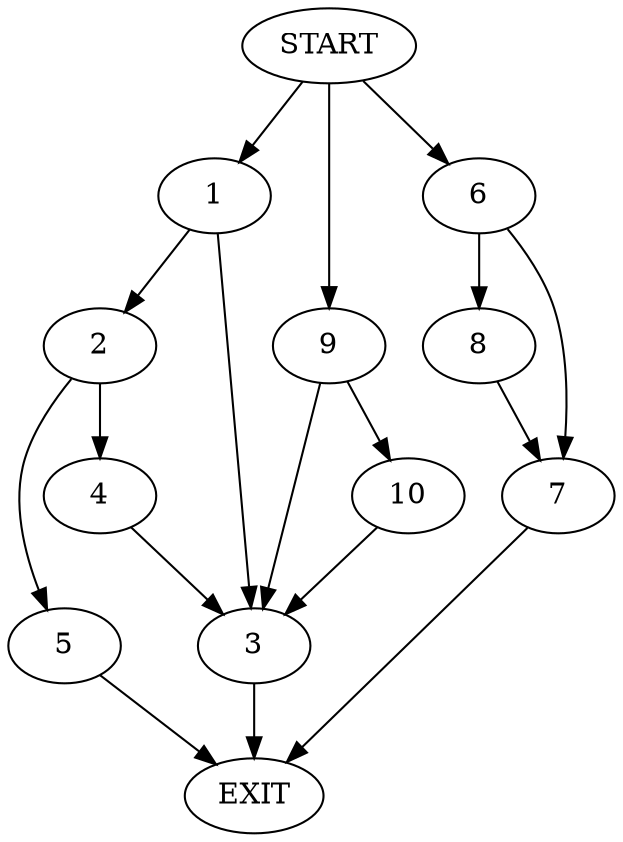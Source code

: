 digraph {
0 [label="START"]
11 [label="EXIT"]
0 -> 1
1 -> 2
1 -> 3
2 -> 4
2 -> 5
3 -> 11
0 -> 6
6 -> 7
6 -> 8
7 -> 11
8 -> 7
5 -> 11
4 -> 3
0 -> 9
9 -> 3
9 -> 10
10 -> 3
}
